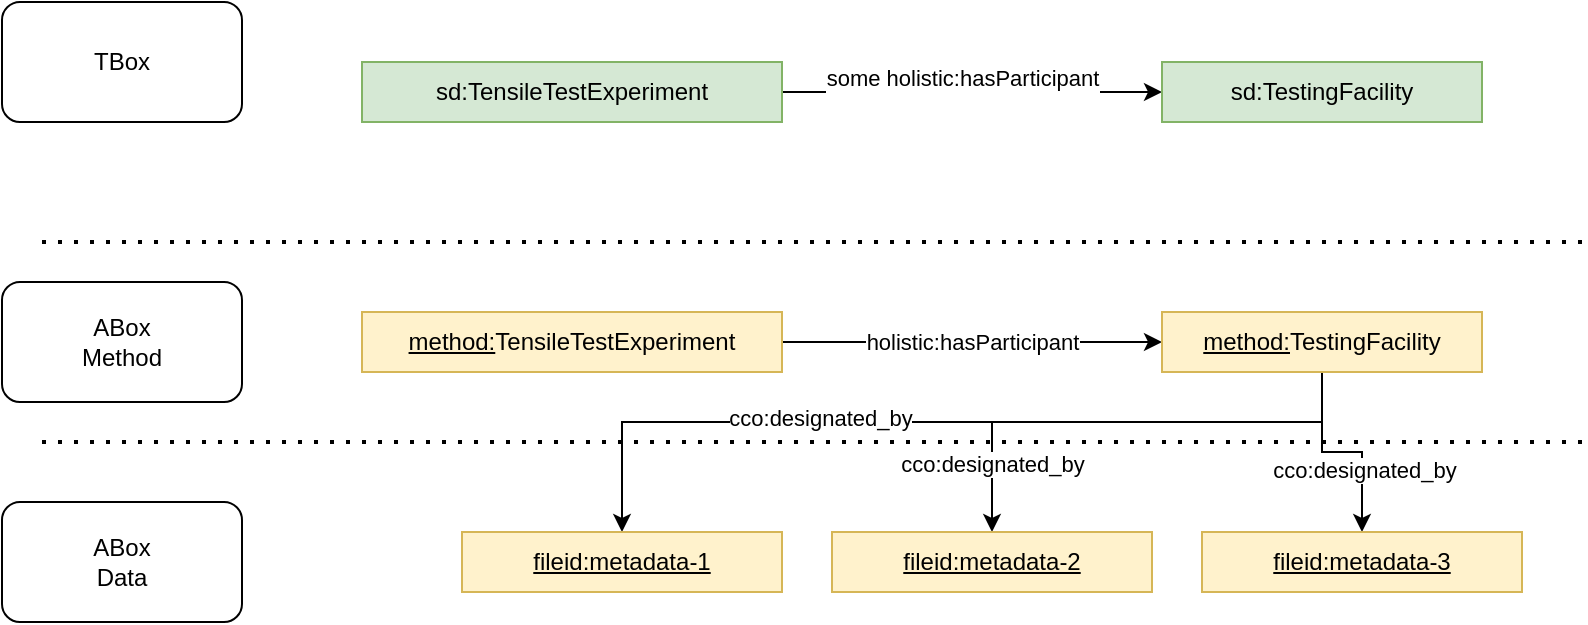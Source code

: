 <mxfile version="14.6.13" type="device"><diagram id="nujafffDop-8PapDFkAn" name="Page-1"><mxGraphModel dx="1355" dy="825" grid="1" gridSize="10" guides="1" tooltips="1" connect="1" arrows="1" fold="1" page="1" pageScale="1" pageWidth="850" pageHeight="1100" math="0" shadow="0"><root><mxCell id="0"/><mxCell id="1" parent="0"/><mxCell id="qv9prCtQczqV_UViH9o5-11" value="some&amp;nbsp;&lt;span style=&quot;text-align: left&quot;&gt;holistic:hasParticipant&lt;/span&gt;&lt;br&gt;&amp;nbsp;" style="edgeStyle=orthogonalEdgeStyle;rounded=0;orthogonalLoop=1;jettySize=auto;html=1;" edge="1" parent="1" source="qv9prCtQczqV_UViH9o5-1" target="qv9prCtQczqV_UViH9o5-2"><mxGeometry x="-0.051" relative="1" as="geometry"><mxPoint as="offset"/></mxGeometry></mxCell><mxCell id="qv9prCtQczqV_UViH9o5-1" value="sd:TensileTestExperiment" style="rounded=0;whiteSpace=wrap;html=1;snapToPoint=1;points=[[0.1,0],[0.2,0],[0.3,0],[0.4,0],[0.5,0],[0.6,0],[0.7,0],[0.8,0],[0.9,0],[0,0.1],[0,0.3],[0,0.5],[0,0.7],[0,0.9],[0.1,1],[0.2,1],[0.3,1],[0.4,1],[0.5,1],[0.6,1],[0.7,1],[0.8,1],[0.9,1],[1,0.1],[1,0.3],[1,0.5],[1,0.7],[1,0.9]];fillColor=#d5e8d4;strokeColor=#82b366;" vertex="1" parent="1"><mxGeometry x="190" y="40" width="210" height="30" as="geometry"/></mxCell><mxCell id="qv9prCtQczqV_UViH9o5-2" value="sd:TestingFacility" style="rounded=0;whiteSpace=wrap;html=1;snapToPoint=1;points=[[0.1,0],[0.2,0],[0.3,0],[0.4,0],[0.5,0],[0.6,0],[0.7,0],[0.8,0],[0.9,0],[0,0.1],[0,0.3],[0,0.5],[0,0.7],[0,0.9],[0.1,1],[0.2,1],[0.3,1],[0.4,1],[0.5,1],[0.6,1],[0.7,1],[0.8,1],[0.9,1],[1,0.1],[1,0.3],[1,0.5],[1,0.7],[1,0.9]];fillColor=#d5e8d4;strokeColor=#82b366;" vertex="1" parent="1"><mxGeometry x="590" y="40" width="160" height="30" as="geometry"/></mxCell><mxCell id="qv9prCtQczqV_UViH9o5-3" value="" style="endArrow=none;dashed=1;html=1;dashPattern=1 3;strokeWidth=2;" edge="1" parent="1"><mxGeometry width="50" height="50" relative="1" as="geometry"><mxPoint x="30" y="130" as="sourcePoint"/><mxPoint x="800" y="130" as="targetPoint"/></mxGeometry></mxCell><mxCell id="qv9prCtQczqV_UViH9o5-4" value="TBox" style="rounded=1;whiteSpace=wrap;html=1;" vertex="1" parent="1"><mxGeometry x="10" y="10" width="120" height="60" as="geometry"/></mxCell><mxCell id="qv9prCtQczqV_UViH9o5-7" value="" style="endArrow=none;dashed=1;html=1;dashPattern=1 3;strokeWidth=2;" edge="1" parent="1"><mxGeometry width="50" height="50" relative="1" as="geometry"><mxPoint x="30.0" y="230" as="sourcePoint"/><mxPoint x="800" y="230" as="targetPoint"/></mxGeometry></mxCell><mxCell id="qv9prCtQczqV_UViH9o5-8" value="ABox&lt;br&gt;Method" style="rounded=1;whiteSpace=wrap;html=1;" vertex="1" parent="1"><mxGeometry x="10" y="150" width="120" height="60" as="geometry"/></mxCell><mxCell id="qv9prCtQczqV_UViH9o5-12" value="holistic:hasParticipant" style="edgeStyle=orthogonalEdgeStyle;rounded=0;orthogonalLoop=1;jettySize=auto;html=1;entryX=0;entryY=0.5;entryDx=0;entryDy=0;" edge="1" parent="1" source="qv9prCtQczqV_UViH9o5-9" target="qv9prCtQczqV_UViH9o5-10"><mxGeometry relative="1" as="geometry"/></mxCell><mxCell id="qv9prCtQczqV_UViH9o5-9" value="&lt;u&gt;method:&lt;/u&gt;TensileTestExperiment" style="rounded=0;whiteSpace=wrap;html=1;snapToPoint=1;points=[[0.1,0],[0.2,0],[0.3,0],[0.4,0],[0.5,0],[0.6,0],[0.7,0],[0.8,0],[0.9,0],[0,0.1],[0,0.3],[0,0.5],[0,0.7],[0,0.9],[0.1,1],[0.2,1],[0.3,1],[0.4,1],[0.5,1],[0.6,1],[0.7,1],[0.8,1],[0.9,1],[1,0.1],[1,0.3],[1,0.5],[1,0.7],[1,0.9]];fillColor=#fff2cc;strokeColor=#d6b656;" vertex="1" parent="1"><mxGeometry x="190" y="165" width="210" height="30" as="geometry"/></mxCell><mxCell id="qv9prCtQczqV_UViH9o5-22" style="edgeStyle=orthogonalEdgeStyle;rounded=0;orthogonalLoop=1;jettySize=auto;html=1;entryX=0.5;entryY=0;entryDx=0;entryDy=0;" edge="1" parent="1" source="qv9prCtQczqV_UViH9o5-10" target="qv9prCtQczqV_UViH9o5-15"><mxGeometry relative="1" as="geometry"><Array as="points"><mxPoint x="670" y="220"/><mxPoint x="320" y="220"/></Array></mxGeometry></mxCell><mxCell id="qv9prCtQczqV_UViH9o5-25" value="cco:designated_by" style="edgeLabel;html=1;align=center;verticalAlign=middle;resizable=0;points=[];" vertex="1" connectable="0" parent="qv9prCtQczqV_UViH9o5-22"><mxGeometry x="0.284" y="-2" relative="1" as="geometry"><mxPoint as="offset"/></mxGeometry></mxCell><mxCell id="qv9prCtQczqV_UViH9o5-23" style="edgeStyle=orthogonalEdgeStyle;rounded=0;orthogonalLoop=1;jettySize=auto;html=1;entryX=0.5;entryY=0;entryDx=0;entryDy=0;" edge="1" parent="1" source="qv9prCtQczqV_UViH9o5-10" target="qv9prCtQczqV_UViH9o5-16"><mxGeometry relative="1" as="geometry"><Array as="points"><mxPoint x="670" y="220"/><mxPoint x="505" y="220"/></Array></mxGeometry></mxCell><mxCell id="qv9prCtQczqV_UViH9o5-26" value="cco:designated_by" style="edgeLabel;html=1;align=center;verticalAlign=middle;resizable=0;points=[];" vertex="1" connectable="0" parent="qv9prCtQczqV_UViH9o5-23"><mxGeometry x="0.722" relative="1" as="geometry"><mxPoint as="offset"/></mxGeometry></mxCell><mxCell id="qv9prCtQczqV_UViH9o5-24" style="edgeStyle=orthogonalEdgeStyle;rounded=0;orthogonalLoop=1;jettySize=auto;html=1;" edge="1" parent="1" source="qv9prCtQczqV_UViH9o5-10" target="qv9prCtQczqV_UViH9o5-17"><mxGeometry relative="1" as="geometry"/></mxCell><mxCell id="qv9prCtQczqV_UViH9o5-27" value="cco:designated_by" style="edgeLabel;html=1;align=center;verticalAlign=middle;resizable=0;points=[];" vertex="1" connectable="0" parent="qv9prCtQczqV_UViH9o5-24"><mxGeometry x="0.371" y="1" relative="1" as="geometry"><mxPoint as="offset"/></mxGeometry></mxCell><mxCell id="qv9prCtQczqV_UViH9o5-10" value="&lt;u&gt;method:&lt;/u&gt;TestingFacility" style="rounded=0;whiteSpace=wrap;html=1;snapToPoint=1;points=[[0.1,0],[0.2,0],[0.3,0],[0.4,0],[0.5,0],[0.6,0],[0.7,0],[0.8,0],[0.9,0],[0,0.1],[0,0.3],[0,0.5],[0,0.7],[0,0.9],[0.1,1],[0.2,1],[0.3,1],[0.4,1],[0.5,1],[0.6,1],[0.7,1],[0.8,1],[0.9,1],[1,0.1],[1,0.3],[1,0.5],[1,0.7],[1,0.9]];fillColor=#fff2cc;strokeColor=#d6b656;" vertex="1" parent="1"><mxGeometry x="590" y="165" width="160" height="30" as="geometry"/></mxCell><mxCell id="qv9prCtQczqV_UViH9o5-15" value="&lt;u&gt;fileid:metadata-1&lt;/u&gt;" style="rounded=0;whiteSpace=wrap;html=1;snapToPoint=1;points=[[0.1,0],[0.2,0],[0.3,0],[0.4,0],[0.5,0],[0.6,0],[0.7,0],[0.8,0],[0.9,0],[0,0.1],[0,0.3],[0,0.5],[0,0.7],[0,0.9],[0.1,1],[0.2,1],[0.3,1],[0.4,1],[0.5,1],[0.6,1],[0.7,1],[0.8,1],[0.9,1],[1,0.1],[1,0.3],[1,0.5],[1,0.7],[1,0.9]];fillColor=#fff2cc;strokeColor=#d6b656;" vertex="1" parent="1"><mxGeometry x="240" y="275" width="160" height="30" as="geometry"/></mxCell><mxCell id="qv9prCtQczqV_UViH9o5-16" value="&lt;u&gt;fileid:metadata-2&lt;/u&gt;" style="rounded=0;whiteSpace=wrap;html=1;snapToPoint=1;points=[[0.1,0],[0.2,0],[0.3,0],[0.4,0],[0.5,0],[0.6,0],[0.7,0],[0.8,0],[0.9,0],[0,0.1],[0,0.3],[0,0.5],[0,0.7],[0,0.9],[0.1,1],[0.2,1],[0.3,1],[0.4,1],[0.5,1],[0.6,1],[0.7,1],[0.8,1],[0.9,1],[1,0.1],[1,0.3],[1,0.5],[1,0.7],[1,0.9]];fillColor=#fff2cc;strokeColor=#d6b656;" vertex="1" parent="1"><mxGeometry x="425" y="275" width="160" height="30" as="geometry"/></mxCell><mxCell id="qv9prCtQczqV_UViH9o5-17" value="&lt;u&gt;fileid:metadata-3&lt;/u&gt;" style="rounded=0;whiteSpace=wrap;html=1;snapToPoint=1;points=[[0.1,0],[0.2,0],[0.3,0],[0.4,0],[0.5,0],[0.6,0],[0.7,0],[0.8,0],[0.9,0],[0,0.1],[0,0.3],[0,0.5],[0,0.7],[0,0.9],[0.1,1],[0.2,1],[0.3,1],[0.4,1],[0.5,1],[0.6,1],[0.7,1],[0.8,1],[0.9,1],[1,0.1],[1,0.3],[1,0.5],[1,0.7],[1,0.9]];fillColor=#fff2cc;strokeColor=#d6b656;" vertex="1" parent="1"><mxGeometry x="610" y="275" width="160" height="30" as="geometry"/></mxCell><mxCell id="qv9prCtQczqV_UViH9o5-20" value="ABox&lt;br&gt;Data" style="rounded=1;whiteSpace=wrap;html=1;" vertex="1" parent="1"><mxGeometry x="10" y="260" width="120" height="60" as="geometry"/></mxCell></root></mxGraphModel></diagram></mxfile>
